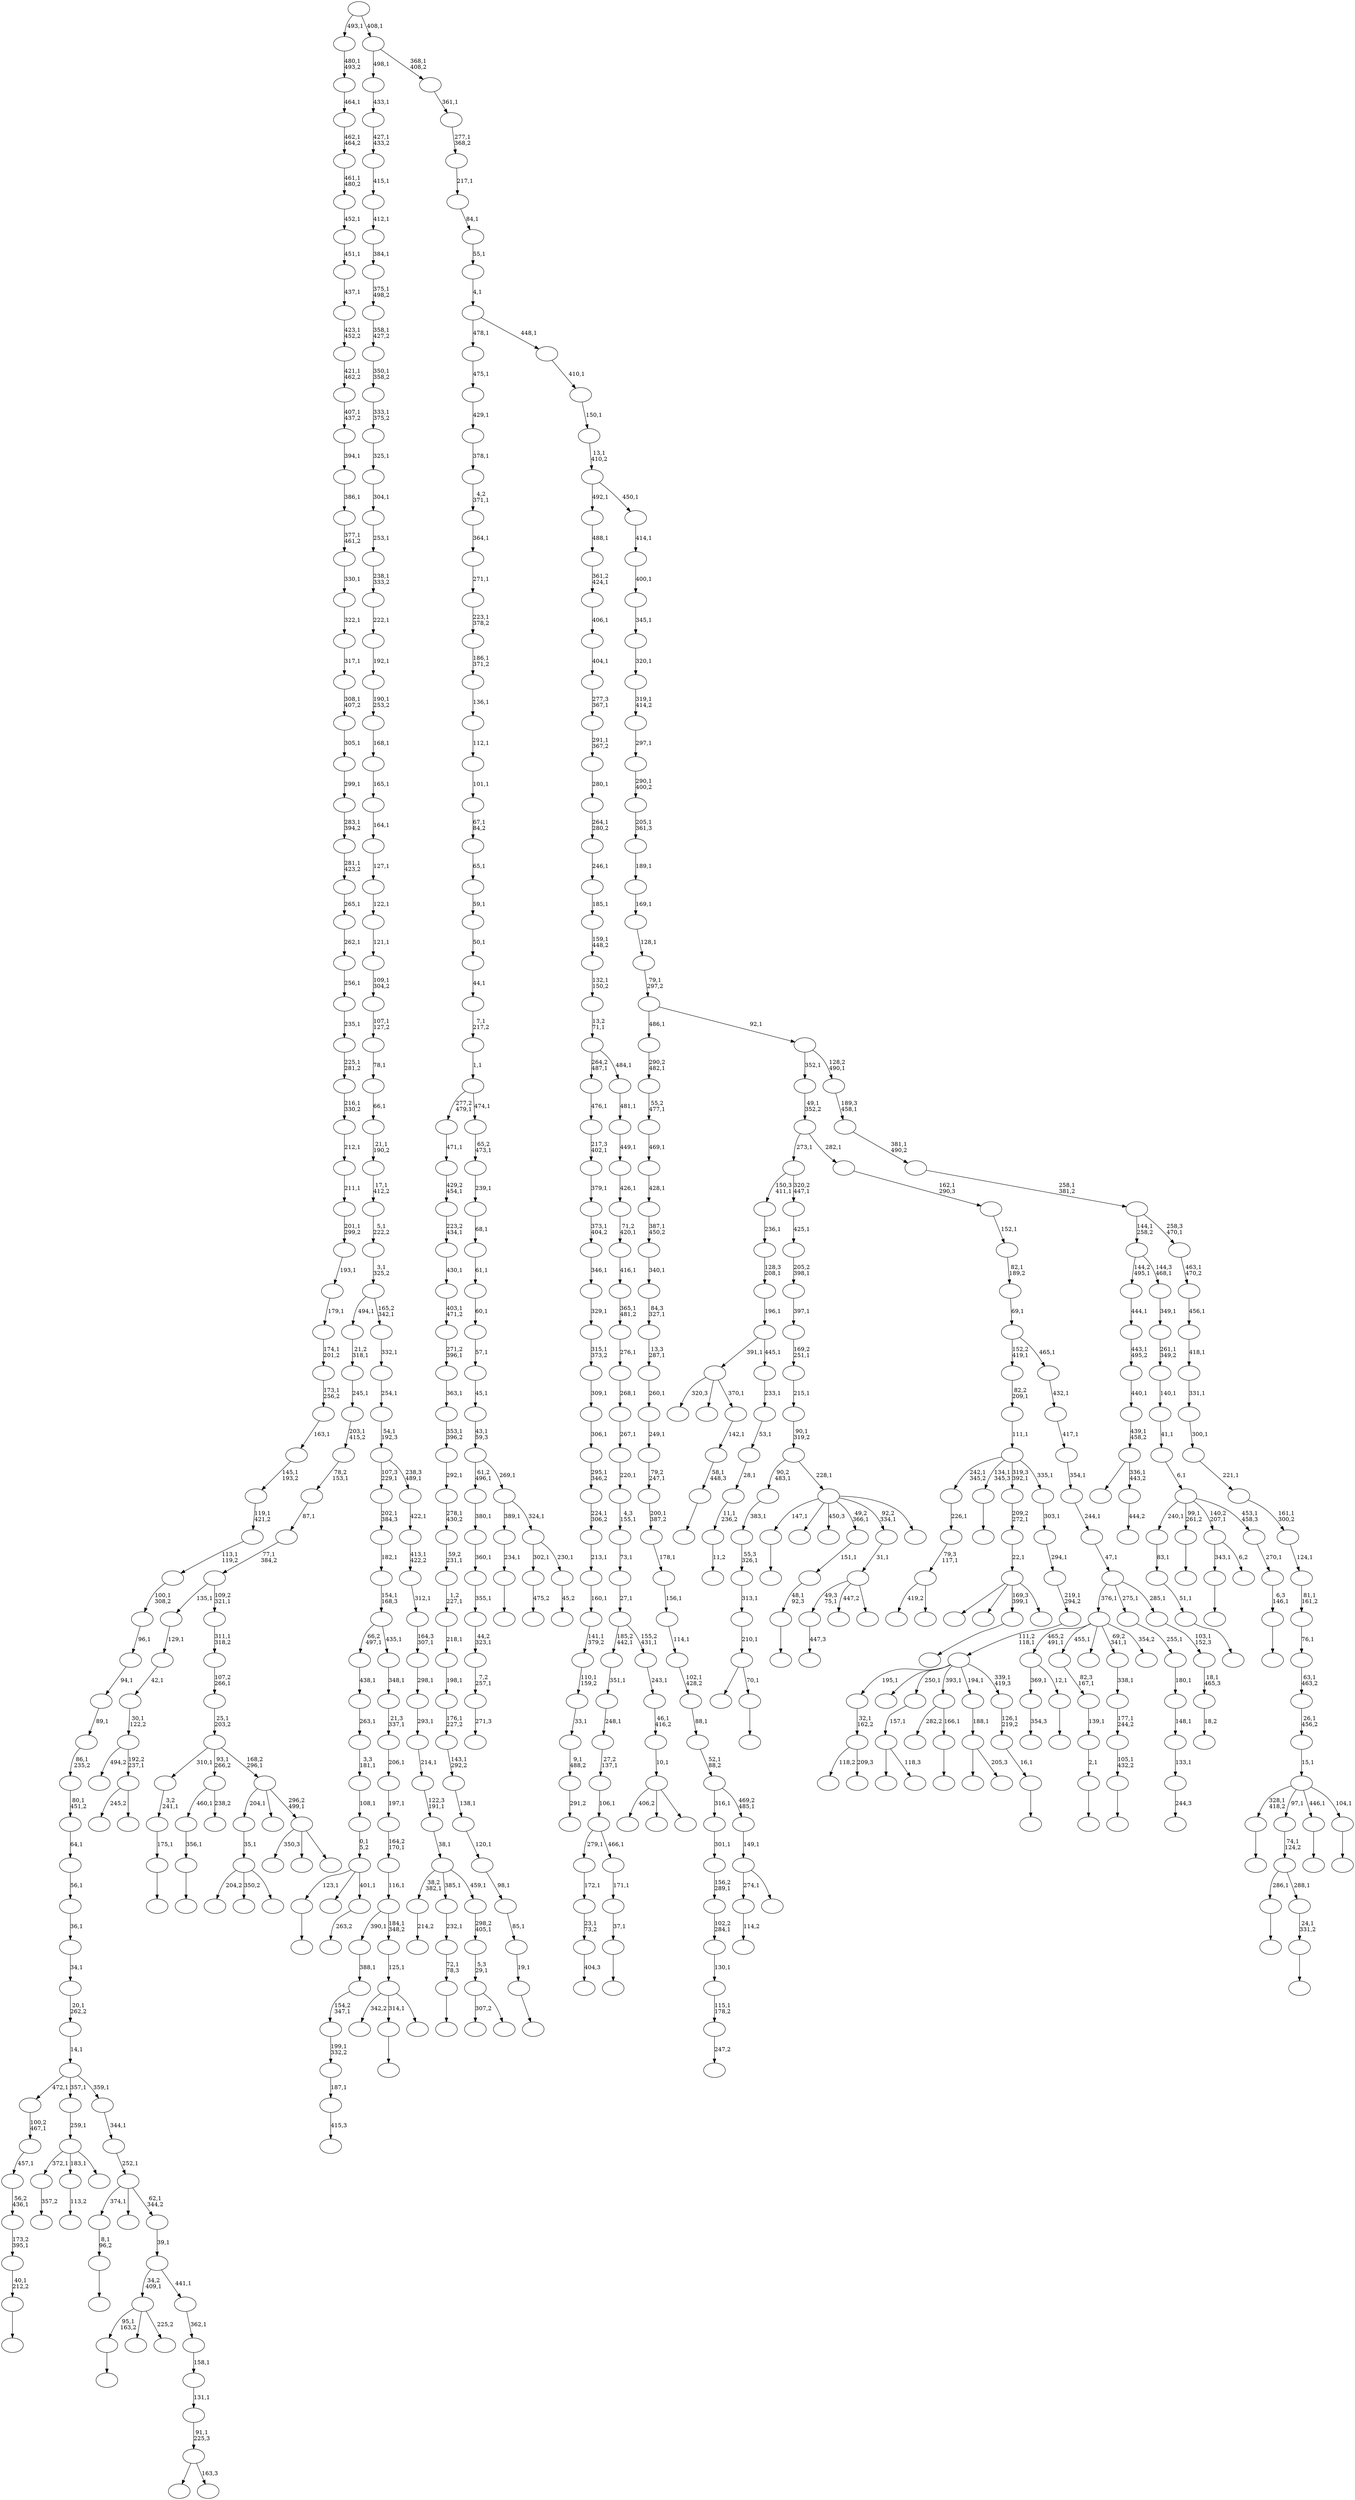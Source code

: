 digraph T {
	600 [label=""]
	599 [label=""]
	598 [label=""]
	597 [label=""]
	596 [label=""]
	595 [label=""]
	594 [label=""]
	593 [label=""]
	592 [label=""]
	591 [label=""]
	590 [label=""]
	589 [label=""]
	588 [label=""]
	587 [label=""]
	586 [label=""]
	585 [label=""]
	584 [label=""]
	583 [label=""]
	582 [label=""]
	581 [label=""]
	580 [label=""]
	579 [label=""]
	578 [label=""]
	577 [label=""]
	576 [label=""]
	575 [label=""]
	574 [label=""]
	573 [label=""]
	572 [label=""]
	571 [label=""]
	570 [label=""]
	569 [label=""]
	568 [label=""]
	567 [label=""]
	566 [label=""]
	565 [label=""]
	564 [label=""]
	563 [label=""]
	562 [label=""]
	561 [label=""]
	560 [label=""]
	559 [label=""]
	558 [label=""]
	557 [label=""]
	556 [label=""]
	555 [label=""]
	554 [label=""]
	553 [label=""]
	552 [label=""]
	551 [label=""]
	550 [label=""]
	549 [label=""]
	548 [label=""]
	547 [label=""]
	546 [label=""]
	545 [label=""]
	544 [label=""]
	543 [label=""]
	542 [label=""]
	541 [label=""]
	540 [label=""]
	539 [label=""]
	538 [label=""]
	537 [label=""]
	536 [label=""]
	535 [label=""]
	534 [label=""]
	533 [label=""]
	532 [label=""]
	531 [label=""]
	530 [label=""]
	529 [label=""]
	528 [label=""]
	527 [label=""]
	526 [label=""]
	525 [label=""]
	524 [label=""]
	523 [label=""]
	522 [label=""]
	521 [label=""]
	520 [label=""]
	519 [label=""]
	518 [label=""]
	517 [label=""]
	516 [label=""]
	515 [label=""]
	514 [label=""]
	513 [label=""]
	512 [label=""]
	511 [label=""]
	510 [label=""]
	509 [label=""]
	508 [label=""]
	507 [label=""]
	506 [label=""]
	505 [label=""]
	504 [label=""]
	503 [label=""]
	502 [label=""]
	501 [label=""]
	500 [label=""]
	499 [label=""]
	498 [label=""]
	497 [label=""]
	496 [label=""]
	495 [label=""]
	494 [label=""]
	493 [label=""]
	492 [label=""]
	491 [label=""]
	490 [label=""]
	489 [label=""]
	488 [label=""]
	487 [label=""]
	486 [label=""]
	485 [label=""]
	484 [label=""]
	483 [label=""]
	482 [label=""]
	481 [label=""]
	480 [label=""]
	479 [label=""]
	478 [label=""]
	477 [label=""]
	476 [label=""]
	475 [label=""]
	474 [label=""]
	473 [label=""]
	472 [label=""]
	471 [label=""]
	470 [label=""]
	469 [label=""]
	468 [label=""]
	467 [label=""]
	466 [label=""]
	465 [label=""]
	464 [label=""]
	463 [label=""]
	462 [label=""]
	461 [label=""]
	460 [label=""]
	459 [label=""]
	458 [label=""]
	457 [label=""]
	456 [label=""]
	455 [label=""]
	454 [label=""]
	453 [label=""]
	452 [label=""]
	451 [label=""]
	450 [label=""]
	449 [label=""]
	448 [label=""]
	447 [label=""]
	446 [label=""]
	445 [label=""]
	444 [label=""]
	443 [label=""]
	442 [label=""]
	441 [label=""]
	440 [label=""]
	439 [label=""]
	438 [label=""]
	437 [label=""]
	436 [label=""]
	435 [label=""]
	434 [label=""]
	433 [label=""]
	432 [label=""]
	431 [label=""]
	430 [label=""]
	429 [label=""]
	428 [label=""]
	427 [label=""]
	426 [label=""]
	425 [label=""]
	424 [label=""]
	423 [label=""]
	422 [label=""]
	421 [label=""]
	420 [label=""]
	419 [label=""]
	418 [label=""]
	417 [label=""]
	416 [label=""]
	415 [label=""]
	414 [label=""]
	413 [label=""]
	412 [label=""]
	411 [label=""]
	410 [label=""]
	409 [label=""]
	408 [label=""]
	407 [label=""]
	406 [label=""]
	405 [label=""]
	404 [label=""]
	403 [label=""]
	402 [label=""]
	401 [label=""]
	400 [label=""]
	399 [label=""]
	398 [label=""]
	397 [label=""]
	396 [label=""]
	395 [label=""]
	394 [label=""]
	393 [label=""]
	392 [label=""]
	391 [label=""]
	390 [label=""]
	389 [label=""]
	388 [label=""]
	387 [label=""]
	386 [label=""]
	385 [label=""]
	384 [label=""]
	383 [label=""]
	382 [label=""]
	381 [label=""]
	380 [label=""]
	379 [label=""]
	378 [label=""]
	377 [label=""]
	376 [label=""]
	375 [label=""]
	374 [label=""]
	373 [label=""]
	372 [label=""]
	371 [label=""]
	370 [label=""]
	369 [label=""]
	368 [label=""]
	367 [label=""]
	366 [label=""]
	365 [label=""]
	364 [label=""]
	363 [label=""]
	362 [label=""]
	361 [label=""]
	360 [label=""]
	359 [label=""]
	358 [label=""]
	357 [label=""]
	356 [label=""]
	355 [label=""]
	354 [label=""]
	353 [label=""]
	352 [label=""]
	351 [label=""]
	350 [label=""]
	349 [label=""]
	348 [label=""]
	347 [label=""]
	346 [label=""]
	345 [label=""]
	344 [label=""]
	343 [label=""]
	342 [label=""]
	341 [label=""]
	340 [label=""]
	339 [label=""]
	338 [label=""]
	337 [label=""]
	336 [label=""]
	335 [label=""]
	334 [label=""]
	333 [label=""]
	332 [label=""]
	331 [label=""]
	330 [label=""]
	329 [label=""]
	328 [label=""]
	327 [label=""]
	326 [label=""]
	325 [label=""]
	324 [label=""]
	323 [label=""]
	322 [label=""]
	321 [label=""]
	320 [label=""]
	319 [label=""]
	318 [label=""]
	317 [label=""]
	316 [label=""]
	315 [label=""]
	314 [label=""]
	313 [label=""]
	312 [label=""]
	311 [label=""]
	310 [label=""]
	309 [label=""]
	308 [label=""]
	307 [label=""]
	306 [label=""]
	305 [label=""]
	304 [label=""]
	303 [label=""]
	302 [label=""]
	301 [label=""]
	300 [label=""]
	299 [label=""]
	298 [label=""]
	297 [label=""]
	296 [label=""]
	295 [label=""]
	294 [label=""]
	293 [label=""]
	292 [label=""]
	291 [label=""]
	290 [label=""]
	289 [label=""]
	288 [label=""]
	287 [label=""]
	286 [label=""]
	285 [label=""]
	284 [label=""]
	283 [label=""]
	282 [label=""]
	281 [label=""]
	280 [label=""]
	279 [label=""]
	278 [label=""]
	277 [label=""]
	276 [label=""]
	275 [label=""]
	274 [label=""]
	273 [label=""]
	272 [label=""]
	271 [label=""]
	270 [label=""]
	269 [label=""]
	268 [label=""]
	267 [label=""]
	266 [label=""]
	265 [label=""]
	264 [label=""]
	263 [label=""]
	262 [label=""]
	261 [label=""]
	260 [label=""]
	259 [label=""]
	258 [label=""]
	257 [label=""]
	256 [label=""]
	255 [label=""]
	254 [label=""]
	253 [label=""]
	252 [label=""]
	251 [label=""]
	250 [label=""]
	249 [label=""]
	248 [label=""]
	247 [label=""]
	246 [label=""]
	245 [label=""]
	244 [label=""]
	243 [label=""]
	242 [label=""]
	241 [label=""]
	240 [label=""]
	239 [label=""]
	238 [label=""]
	237 [label=""]
	236 [label=""]
	235 [label=""]
	234 [label=""]
	233 [label=""]
	232 [label=""]
	231 [label=""]
	230 [label=""]
	229 [label=""]
	228 [label=""]
	227 [label=""]
	226 [label=""]
	225 [label=""]
	224 [label=""]
	223 [label=""]
	222 [label=""]
	221 [label=""]
	220 [label=""]
	219 [label=""]
	218 [label=""]
	217 [label=""]
	216 [label=""]
	215 [label=""]
	214 [label=""]
	213 [label=""]
	212 [label=""]
	211 [label=""]
	210 [label=""]
	209 [label=""]
	208 [label=""]
	207 [label=""]
	206 [label=""]
	205 [label=""]
	204 [label=""]
	203 [label=""]
	202 [label=""]
	201 [label=""]
	200 [label=""]
	199 [label=""]
	198 [label=""]
	197 [label=""]
	196 [label=""]
	195 [label=""]
	194 [label=""]
	193 [label=""]
	192 [label=""]
	191 [label=""]
	190 [label=""]
	189 [label=""]
	188 [label=""]
	187 [label=""]
	186 [label=""]
	185 [label=""]
	184 [label=""]
	183 [label=""]
	182 [label=""]
	181 [label=""]
	180 [label=""]
	179 [label=""]
	178 [label=""]
	177 [label=""]
	176 [label=""]
	175 [label=""]
	174 [label=""]
	173 [label=""]
	172 [label=""]
	171 [label=""]
	170 [label=""]
	169 [label=""]
	168 [label=""]
	167 [label=""]
	166 [label=""]
	165 [label=""]
	164 [label=""]
	163 [label=""]
	162 [label=""]
	161 [label=""]
	160 [label=""]
	159 [label=""]
	158 [label=""]
	157 [label=""]
	156 [label=""]
	155 [label=""]
	154 [label=""]
	153 [label=""]
	152 [label=""]
	151 [label=""]
	150 [label=""]
	149 [label=""]
	148 [label=""]
	147 [label=""]
	146 [label=""]
	145 [label=""]
	144 [label=""]
	143 [label=""]
	142 [label=""]
	141 [label=""]
	140 [label=""]
	139 [label=""]
	138 [label=""]
	137 [label=""]
	136 [label=""]
	135 [label=""]
	134 [label=""]
	133 [label=""]
	132 [label=""]
	131 [label=""]
	130 [label=""]
	129 [label=""]
	128 [label=""]
	127 [label=""]
	126 [label=""]
	125 [label=""]
	124 [label=""]
	123 [label=""]
	122 [label=""]
	121 [label=""]
	120 [label=""]
	119 [label=""]
	118 [label=""]
	117 [label=""]
	116 [label=""]
	115 [label=""]
	114 [label=""]
	113 [label=""]
	112 [label=""]
	111 [label=""]
	110 [label=""]
	109 [label=""]
	108 [label=""]
	107 [label=""]
	106 [label=""]
	105 [label=""]
	104 [label=""]
	103 [label=""]
	102 [label=""]
	101 [label=""]
	100 [label=""]
	99 [label=""]
	98 [label=""]
	97 [label=""]
	96 [label=""]
	95 [label=""]
	94 [label=""]
	93 [label=""]
	92 [label=""]
	91 [label=""]
	90 [label=""]
	89 [label=""]
	88 [label=""]
	87 [label=""]
	86 [label=""]
	85 [label=""]
	84 [label=""]
	83 [label=""]
	82 [label=""]
	81 [label=""]
	80 [label=""]
	79 [label=""]
	78 [label=""]
	77 [label=""]
	76 [label=""]
	75 [label=""]
	74 [label=""]
	73 [label=""]
	72 [label=""]
	71 [label=""]
	70 [label=""]
	69 [label=""]
	68 [label=""]
	67 [label=""]
	66 [label=""]
	65 [label=""]
	64 [label=""]
	63 [label=""]
	62 [label=""]
	61 [label=""]
	60 [label=""]
	59 [label=""]
	58 [label=""]
	57 [label=""]
	56 [label=""]
	55 [label=""]
	54 [label=""]
	53 [label=""]
	52 [label=""]
	51 [label=""]
	50 [label=""]
	49 [label=""]
	48 [label=""]
	47 [label=""]
	46 [label=""]
	45 [label=""]
	44 [label=""]
	43 [label=""]
	42 [label=""]
	41 [label=""]
	40 [label=""]
	39 [label=""]
	38 [label=""]
	37 [label=""]
	36 [label=""]
	35 [label=""]
	34 [label=""]
	33 [label=""]
	32 [label=""]
	31 [label=""]
	30 [label=""]
	29 [label=""]
	28 [label=""]
	27 [label=""]
	26 [label=""]
	25 [label=""]
	24 [label=""]
	23 [label=""]
	22 [label=""]
	21 [label=""]
	20 [label=""]
	19 [label=""]
	18 [label=""]
	17 [label=""]
	16 [label=""]
	15 [label=""]
	14 [label=""]
	13 [label=""]
	12 [label=""]
	11 [label=""]
	10 [label=""]
	9 [label=""]
	8 [label=""]
	7 [label=""]
	6 [label=""]
	5 [label=""]
	4 [label=""]
	3 [label=""]
	2 [label=""]
	1 [label=""]
	0 [label=""]
	599 -> 600 [label=""]
	597 -> 598 [label=""]
	595 -> 596 [label=""]
	591 -> 592 [label="447,3"]
	588 -> 589 [label=""]
	584 -> 585 [label="214,2"]
	579 -> 580 [label="357,2"]
	577 -> 578 [label=""]
	576 -> 577 [label="58,1\n448,3"]
	575 -> 576 [label="142,1"]
	574 -> 593 [label="320,3"]
	574 -> 581 [label=""]
	574 -> 575 [label="370,1"]
	572 -> 573 [label=""]
	571 -> 572 [label="8,1\n96,2"]
	568 -> 569 [label=""]
	567 -> 568 [label="175,1"]
	566 -> 567 [label="3,2\n241,1"]
	563 -> 564 [label=""]
	560 -> 561 [label="291,2"]
	559 -> 560 [label="9,1\n488,2"]
	558 -> 559 [label="33,1"]
	557 -> 558 [label="110,1\n159,2"]
	556 -> 557 [label="141,1\n379,2"]
	555 -> 556 [label="160,1"]
	554 -> 555 [label="213,1"]
	553 -> 554 [label="224,1\n306,2"]
	552 -> 553 [label="295,1\n346,2"]
	551 -> 552 [label="306,1"]
	550 -> 551 [label="309,1"]
	549 -> 550 [label="315,1\n373,2"]
	548 -> 549 [label="329,1"]
	547 -> 548 [label="346,1"]
	546 -> 547 [label="373,1\n404,2"]
	545 -> 546 [label="379,1"]
	544 -> 545 [label="217,3\n402,1"]
	543 -> 544 [label="476,1"]
	541 -> 542 [label="271,3"]
	540 -> 541 [label="7,2\n257,1"]
	539 -> 540 [label="44,2\n323,1"]
	538 -> 539 [label="355,1"]
	537 -> 538 [label="360,1"]
	536 -> 537 [label="380,1"]
	533 -> 534 [label=""]
	532 -> 533 [label="234,1"]
	530 -> 531 [label="114,2"]
	528 -> 586 [label="419,2"]
	528 -> 529 [label=""]
	527 -> 528 [label="79,3\n117,1"]
	526 -> 527 [label="226,1"]
	524 -> 525 [label="354,3"]
	522 -> 523 [label=""]
	521 -> 524 [label="369,1"]
	521 -> 522 [label="12,1"]
	517 -> 518 [label=""]
	516 -> 517 [label="24,1\n331,2"]
	515 -> 588 [label="286,1"]
	515 -> 516 [label="288,1"]
	514 -> 515 [label="74,1\n124,2"]
	511 -> 570 [label="118,2"]
	511 -> 512 [label="209,3"]
	510 -> 511 [label="32,1\n162,2"]
	507 -> 508 [label="113,2"]
	504 -> 505 [label=""]
	503 -> 504 [label="356,1"]
	500 -> 501 [label=""]
	499 -> 500 [label="51,1"]
	498 -> 499 [label="83,1"]
	495 -> 496 [label="475,2"]
	493 -> 494 [label=""]
	492 -> 493 [label="2,1"]
	491 -> 492 [label="139,1"]
	490 -> 491 [label="82,3\n167,1"]
	487 -> 488 [label=""]
	485 -> 486 [label="404,3"]
	484 -> 485 [label="23,1\n73,2"]
	483 -> 484 [label="172,1"]
	481 -> 482 [label=""]
	479 -> 520 [label="204,2"]
	479 -> 513 [label="350,2"]
	479 -> 480 [label=""]
	478 -> 479 [label="35,1"]
	476 -> 583 [label=""]
	476 -> 477 [label="118,3"]
	475 -> 476 [label="157,1"]
	473 -> 474 [label=""]
	472 -> 473 [label="72,1\n78,3"]
	471 -> 472 [label="232,1"]
	468 -> 469 [label=""]
	467 -> 468 [label="19,1"]
	466 -> 467 [label="85,1"]
	465 -> 466 [label="98,1"]
	464 -> 465 [label="120,1"]
	463 -> 464 [label="138,1"]
	462 -> 463 [label="143,1\n292,2"]
	461 -> 462 [label="176,1\n227,2"]
	460 -> 461 [label="198,1"]
	459 -> 460 [label="218,1"]
	458 -> 459 [label="1,2\n227,1"]
	457 -> 458 [label="59,2\n231,1"]
	456 -> 457 [label="278,1\n430,2"]
	455 -> 456 [label="292,1"]
	454 -> 455 [label="353,1\n396,2"]
	453 -> 454 [label="363,1"]
	452 -> 453 [label="271,2\n396,1"]
	451 -> 452 [label="403,1\n471,2"]
	450 -> 451 [label="430,1"]
	449 -> 450 [label="223,2\n434,1"]
	448 -> 449 [label="429,2\n454,1"]
	447 -> 448 [label="471,1"]
	444 -> 445 [label=""]
	441 -> 442 [label=""]
	440 -> 441 [label="40,1\n212,2"]
	439 -> 440 [label="173,2\n395,1"]
	438 -> 439 [label="56,2\n436,1"]
	437 -> 438 [label="457,1"]
	436 -> 437 [label="100,2\n467,1"]
	434 -> 590 [label="245,2"]
	434 -> 435 [label=""]
	433 -> 489 [label="494,2"]
	433 -> 434 [label="192,2\n237,1"]
	432 -> 433 [label="30,1\n122,2"]
	431 -> 432 [label="42,1"]
	430 -> 431 [label="129,1"]
	428 -> 595 [label="95,1\n163,2"]
	428 -> 562 [label=""]
	428 -> 429 [label="225,2"]
	425 -> 426 [label=""]
	423 -> 424 [label="263,2"]
	422 -> 563 [label="123,1"]
	422 -> 519 [label=""]
	422 -> 423 [label="401,1"]
	421 -> 422 [label="0,1\n5,2"]
	420 -> 421 [label="108,1"]
	419 -> 420 [label="3,3\n181,1"]
	418 -> 419 [label="263,1"]
	417 -> 418 [label="438,1"]
	414 -> 415 [label="11,2"]
	413 -> 414 [label="11,1\n236,2"]
	412 -> 413 [label="28,1"]
	411 -> 412 [label="53,1"]
	410 -> 411 [label="233,1"]
	409 -> 574 [label="391,1"]
	409 -> 410 [label="445,1"]
	408 -> 409 [label="196,1"]
	407 -> 408 [label="128,3\n208,1"]
	406 -> 407 [label="236,1"]
	404 -> 405 [label=""]
	403 -> 404 [label="37,1"]
	402 -> 403 [label="171,1"]
	401 -> 483 [label="279,1"]
	401 -> 402 [label="466,1"]
	400 -> 401 [label="106,1"]
	399 -> 400 [label="27,2\n137,1"]
	398 -> 399 [label="248,1"]
	397 -> 398 [label="351,1"]
	394 -> 395 [label=""]
	390 -> 425 [label="343,1"]
	390 -> 391 [label="6,2"]
	388 -> 389 [label=""]
	387 -> 506 [label="282,2"]
	387 -> 388 [label="166,1"]
	385 -> 386 [label="415,3"]
	384 -> 385 [label="187,1"]
	383 -> 384 [label="199,1\n332,2"]
	382 -> 383 [label="154,2\n347,1"]
	381 -> 382 [label="388,1"]
	379 -> 380 [label=""]
	378 -> 470 [label=""]
	378 -> 379 [label="70,1"]
	377 -> 378 [label="210,1"]
	376 -> 377 [label="313,1"]
	375 -> 376 [label="55,3\n326,1"]
	374 -> 375 [label="383,1"]
	372 -> 373 [label="45,2"]
	371 -> 495 [label="302,1"]
	371 -> 372 [label="230,1"]
	370 -> 532 [label="389,1"]
	370 -> 371 [label="324,1"]
	369 -> 536 [label="61,2\n496,1"]
	369 -> 370 [label="269,1"]
	368 -> 369 [label="43,1\n59,3"]
	367 -> 368 [label="45,1"]
	366 -> 367 [label="57,1"]
	365 -> 366 [label="60,1"]
	364 -> 365 [label="61,1"]
	363 -> 364 [label="68,1"]
	362 -> 363 [label="239,1"]
	361 -> 362 [label="65,2\n473,1"]
	360 -> 447 [label="277,2\n479,1"]
	360 -> 361 [label="474,1"]
	359 -> 360 [label="1,1"]
	358 -> 359 [label="7,1\n217,2"]
	357 -> 358 [label="44,1"]
	356 -> 357 [label="50,1"]
	355 -> 356 [label="59,1"]
	354 -> 355 [label="65,1"]
	353 -> 354 [label="67,1\n84,2"]
	352 -> 353 [label="101,1"]
	351 -> 352 [label="112,1"]
	350 -> 351 [label="136,1"]
	349 -> 350 [label="186,1\n371,2"]
	348 -> 349 [label="223,1\n378,2"]
	347 -> 348 [label="271,1"]
	346 -> 347 [label="364,1"]
	345 -> 346 [label="4,2\n371,1"]
	344 -> 345 [label="378,1"]
	343 -> 344 [label="429,1"]
	342 -> 343 [label="475,1"]
	339 -> 340 [label=""]
	338 -> 339 [label="48,1\n92,3"]
	337 -> 338 [label="151,1"]
	335 -> 336 [label="247,2"]
	334 -> 335 [label="115,1\n178,2"]
	333 -> 334 [label="130,1"]
	332 -> 333 [label="102,2\n284,1"]
	331 -> 332 [label="156,2\n289,1"]
	330 -> 331 [label="301,1"]
	328 -> 579 [label="372,1"]
	328 -> 507 [label="183,1"]
	328 -> 329 [label=""]
	327 -> 328 [label="259,1"]
	325 -> 446 [label="342,2"]
	325 -> 444 [label="314,1"]
	325 -> 326 [label=""]
	324 -> 325 [label="125,1"]
	323 -> 381 [label="390,1"]
	323 -> 324 [label="184,1\n348,2"]
	322 -> 323 [label="116,1"]
	321 -> 322 [label="164,2\n170,1"]
	320 -> 321 [label="197,1"]
	319 -> 320 [label="206,1"]
	318 -> 319 [label="21,3\n337,1"]
	317 -> 318 [label="348,1"]
	316 -> 417 [label="66,2\n497,1"]
	316 -> 317 [label="435,1"]
	315 -> 316 [label="154,1\n168,3"]
	314 -> 315 [label="182,1"]
	313 -> 314 [label="202,1\n384,3"]
	311 -> 312 [label=""]
	310 -> 311 [label="105,1\n432,2"]
	309 -> 310 [label="177,1\n244,2"]
	308 -> 309 [label="338,1"]
	305 -> 306 [label=""]
	303 -> 304 [label="444,2"]
	302 -> 341 [label=""]
	302 -> 303 [label="336,1\n443,2"]
	301 -> 302 [label="439,1\n458,2"]
	300 -> 301 [label="440,1"]
	299 -> 300 [label="443,1\n495,2"]
	298 -> 299 [label="444,1"]
	296 -> 503 [label="460,1"]
	296 -> 297 [label="238,2"]
	294 -> 530 [label="274,1"]
	294 -> 295 [label=""]
	293 -> 294 [label="149,1"]
	292 -> 330 [label="316,1"]
	292 -> 293 [label="469,2\n485,1"]
	291 -> 292 [label="52,1\n88,2"]
	290 -> 291 [label="88,1"]
	289 -> 290 [label="102,1\n428,2"]
	288 -> 289 [label="114,1"]
	287 -> 288 [label="156,1"]
	286 -> 287 [label="178,1"]
	285 -> 286 [label="200,1\n387,2"]
	284 -> 285 [label="79,2\n247,1"]
	283 -> 284 [label="249,1"]
	282 -> 283 [label="260,1"]
	281 -> 282 [label="13,3\n287,1"]
	280 -> 281 [label="84,3\n327,1"]
	279 -> 280 [label="340,1"]
	278 -> 279 [label="387,1\n450,2"]
	277 -> 278 [label="428,1"]
	276 -> 277 [label="469,1"]
	275 -> 276 [label="55,2\n477,1"]
	274 -> 275 [label="290,2\n482,1"]
	272 -> 427 [label="350,3"]
	272 -> 307 [label=""]
	272 -> 273 [label=""]
	271 -> 478 [label="204,1"]
	271 -> 416 [label=""]
	271 -> 272 [label="296,2\n499,1"]
	270 -> 566 [label="310,1"]
	270 -> 296 [label="93,1\n266,2"]
	270 -> 271 [label="168,2\n296,1"]
	269 -> 270 [label="25,1\n203,2"]
	268 -> 269 [label="107,2\n266,1"]
	267 -> 268 [label="311,1\n318,2"]
	266 -> 430 [label="135,1"]
	266 -> 267 [label="109,2\n321,1"]
	265 -> 266 [label="77,1\n384,2"]
	264 -> 265 [label="87,1"]
	263 -> 264 [label="78,2\n153,1"]
	262 -> 263 [label="203,1\n415,2"]
	261 -> 262 [label="245,1"]
	260 -> 261 [label="21,2\n318,1"]
	258 -> 594 [label=""]
	258 -> 393 [label=""]
	258 -> 305 [label="169,3\n399,1"]
	258 -> 259 [label=""]
	257 -> 258 [label="22,1"]
	256 -> 257 [label="209,2\n272,1"]
	254 -> 591 [label="49,3\n75,1"]
	254 -> 396 [label="447,2"]
	254 -> 255 [label=""]
	253 -> 254 [label="31,1"]
	251 -> 252 [label=""]
	250 -> 251 [label="6,3\n146,1"]
	249 -> 250 [label="270,1"]
	248 -> 498 [label="240,1"]
	248 -> 481 [label="99,1\n261,2"]
	248 -> 390 [label="140,2\n207,1"]
	248 -> 249 [label="453,1\n458,3"]
	247 -> 248 [label="6,1"]
	246 -> 247 [label="41,1"]
	245 -> 246 [label="140,1"]
	244 -> 245 [label="261,1\n349,2"]
	243 -> 244 [label="349,1"]
	242 -> 298 [label="144,2\n495,1"]
	242 -> 243 [label="144,3\n468,1"]
	240 -> 599 [label="147,1"]
	240 -> 582 [label=""]
	240 -> 565 [label="450,3"]
	240 -> 337 [label="49,2\n366,1"]
	240 -> 253 [label="92,2\n334,1"]
	240 -> 241 [label=""]
	239 -> 374 [label="90,2\n483,1"]
	239 -> 240 [label="228,1"]
	238 -> 239 [label="90,1\n319,2"]
	237 -> 238 [label="215,1"]
	236 -> 237 [label="169,2\n251,1"]
	235 -> 236 [label="397,1"]
	234 -> 235 [label="205,2\n398,1"]
	233 -> 234 [label="425,1"]
	232 -> 406 [label="150,3\n411,1"]
	232 -> 233 [label="320,2\n447,1"]
	230 -> 587 [label=""]
	230 -> 231 [label="205,3"]
	229 -> 230 [label="188,1"]
	227 -> 228 [label=""]
	226 -> 227 [label="16,1"]
	225 -> 226 [label="126,1\n219,2"]
	224 -> 510 [label="195,1"]
	224 -> 497 [label=""]
	224 -> 475 [label="250,1"]
	224 -> 387 [label="393,1"]
	224 -> 229 [label="194,1"]
	224 -> 225 [label="339,1\n419,3"]
	223 -> 224 [label="111,2\n118,1"]
	222 -> 223 [label="219,1\n294,2"]
	221 -> 222 [label="294,1"]
	220 -> 221 [label="303,1"]
	219 -> 526 [label="242,1\n345,2"]
	219 -> 487 [label="134,1\n345,3"]
	219 -> 256 [label="319,3\n392,1"]
	219 -> 220 [label="335,1"]
	218 -> 219 [label="111,1"]
	217 -> 218 [label="82,2\n209,1"]
	215 -> 521 [label="465,2\n491,1"]
	215 -> 490 [label="455,1"]
	215 -> 392 [label=""]
	215 -> 308 [label="69,2\n341,1"]
	215 -> 216 [label="354,2"]
	212 -> 213 [label="244,3"]
	211 -> 212 [label="133,1"]
	210 -> 211 [label="148,1"]
	209 -> 210 [label="180,1"]
	208 -> 209 [label="255,1"]
	206 -> 207 [label="18,2"]
	205 -> 206 [label="18,1\n465,3"]
	204 -> 205 [label="103,1\n152,3"]
	203 -> 215 [label="376,1"]
	203 -> 208 [label="275,1"]
	203 -> 204 [label="285,1"]
	202 -> 203 [label="47,1"]
	201 -> 202 [label="244,1"]
	200 -> 201 [label="354,1"]
	199 -> 200 [label="417,1"]
	198 -> 199 [label="432,1"]
	197 -> 217 [label="152,2\n419,1"]
	197 -> 198 [label="465,1"]
	196 -> 197 [label="69,1"]
	195 -> 196 [label="82,1\n189,2"]
	194 -> 195 [label="152,1"]
	193 -> 194 [label="162,1\n290,3"]
	192 -> 232 [label="273,1"]
	192 -> 193 [label="282,1"]
	191 -> 192 [label="49,1\n352,2"]
	189 -> 535 [label="406,2"]
	189 -> 502 [label=""]
	189 -> 190 [label=""]
	188 -> 189 [label="10,1"]
	187 -> 188 [label="46,1\n416,2"]
	186 -> 187 [label="243,1"]
	185 -> 397 [label="185,2\n442,1"]
	185 -> 186 [label="155,2\n431,1"]
	184 -> 185 [label="27,1"]
	183 -> 184 [label="73,1"]
	182 -> 183 [label="4,3\n155,1"]
	181 -> 182 [label="220,1"]
	180 -> 181 [label="267,1"]
	179 -> 180 [label="268,1"]
	178 -> 179 [label="276,1"]
	177 -> 178 [label="365,1\n481,2"]
	176 -> 177 [label="416,1"]
	175 -> 176 [label="71,2\n420,1"]
	174 -> 175 [label="426,1"]
	173 -> 174 [label="449,1"]
	172 -> 173 [label="481,1"]
	171 -> 543 [label="264,2\n487,1"]
	171 -> 172 [label="484,1"]
	170 -> 171 [label="13,2\n71,1"]
	169 -> 170 [label="132,1\n150,2"]
	168 -> 169 [label="159,1\n448,2"]
	167 -> 168 [label="185,1"]
	166 -> 167 [label="246,1"]
	165 -> 166 [label="264,1\n280,2"]
	164 -> 165 [label="280,1"]
	163 -> 164 [label="291,1\n367,2"]
	162 -> 163 [label="277,3\n367,1"]
	161 -> 162 [label="404,1"]
	160 -> 161 [label="406,1"]
	159 -> 160 [label="361,2\n424,1"]
	158 -> 159 [label="488,1"]
	156 -> 443 [label=""]
	156 -> 157 [label="163,3"]
	155 -> 156 [label="91,1\n225,3"]
	154 -> 155 [label="131,1"]
	153 -> 154 [label="158,1"]
	152 -> 153 [label="362,1"]
	151 -> 428 [label="34,2\n409,1"]
	151 -> 152 [label="441,1"]
	150 -> 151 [label="39,1"]
	149 -> 571 [label="374,1"]
	149 -> 214 [label=""]
	149 -> 150 [label="62,1\n344,2"]
	148 -> 149 [label="252,1"]
	147 -> 148 [label="344,1"]
	146 -> 436 [label="472,1"]
	146 -> 327 [label="357,1"]
	146 -> 147 [label="359,1"]
	145 -> 146 [label="14,1"]
	144 -> 145 [label="20,1\n262,2"]
	143 -> 144 [label="34,1"]
	142 -> 143 [label="36,1"]
	141 -> 142 [label="56,1"]
	140 -> 141 [label="64,1"]
	139 -> 140 [label="80,1\n451,2"]
	138 -> 139 [label="86,1\n235,2"]
	137 -> 138 [label="89,1"]
	136 -> 137 [label="94,1"]
	135 -> 136 [label="96,1"]
	134 -> 135 [label="100,1\n308,2"]
	133 -> 134 [label="113,1\n119,2"]
	132 -> 133 [label="119,1\n421,2"]
	131 -> 132 [label="145,1\n193,2"]
	130 -> 131 [label="163,1"]
	129 -> 130 [label="173,1\n256,2"]
	128 -> 129 [label="174,1\n201,2"]
	127 -> 128 [label="179,1"]
	126 -> 127 [label="193,1"]
	125 -> 126 [label="201,1\n299,2"]
	124 -> 125 [label="211,1"]
	123 -> 124 [label="212,1"]
	122 -> 123 [label="216,1\n330,2"]
	121 -> 122 [label="225,1\n281,2"]
	120 -> 121 [label="235,1"]
	119 -> 120 [label="256,1"]
	118 -> 119 [label="262,1"]
	117 -> 118 [label="265,1"]
	116 -> 117 [label="281,1\n423,2"]
	115 -> 116 [label="283,1\n394,2"]
	114 -> 115 [label="299,1"]
	113 -> 114 [label="305,1"]
	112 -> 113 [label="308,1\n407,2"]
	111 -> 112 [label="317,1"]
	110 -> 111 [label="322,1"]
	109 -> 110 [label="330,1"]
	108 -> 109 [label="377,1\n461,2"]
	107 -> 108 [label="386,1"]
	106 -> 107 [label="394,1"]
	105 -> 106 [label="407,1\n437,2"]
	104 -> 105 [label="421,1\n462,2"]
	103 -> 104 [label="423,1\n452,2"]
	102 -> 103 [label="437,1"]
	101 -> 102 [label="451,1"]
	100 -> 101 [label="452,1"]
	99 -> 100 [label="461,1\n480,2"]
	98 -> 99 [label="462,1\n464,2"]
	97 -> 98 [label="464,1"]
	96 -> 97 [label="480,1\n493,2"]
	94 -> 509 [label="307,2"]
	94 -> 95 [label=""]
	93 -> 94 [label="5,3\n29,1"]
	92 -> 93 [label="298,2\n405,1"]
	91 -> 584 [label="38,2\n382,1"]
	91 -> 471 [label="385,1"]
	91 -> 92 [label="459,1"]
	90 -> 91 [label="38,1"]
	89 -> 90 [label="122,3\n191,1"]
	88 -> 89 [label="214,1"]
	87 -> 88 [label="293,1"]
	86 -> 87 [label="298,1"]
	85 -> 86 [label="164,3\n307,1"]
	84 -> 85 [label="312,1"]
	83 -> 84 [label="413,1\n422,2"]
	82 -> 83 [label="422,1"]
	81 -> 313 [label="107,3\n229,1"]
	81 -> 82 [label="238,3\n489,1"]
	80 -> 81 [label="54,1\n192,3"]
	79 -> 80 [label="254,1"]
	78 -> 79 [label="332,1"]
	77 -> 260 [label="494,1"]
	77 -> 78 [label="165,2\n342,1"]
	76 -> 77 [label="3,1\n325,2"]
	75 -> 76 [label="5,1\n222,2"]
	74 -> 75 [label="17,1\n412,2"]
	73 -> 74 [label="21,1\n190,2"]
	72 -> 73 [label="66,1"]
	71 -> 72 [label="78,1"]
	70 -> 71 [label="107,1\n127,2"]
	69 -> 70 [label="109,1\n304,2"]
	68 -> 69 [label="121,1"]
	67 -> 68 [label="122,1"]
	66 -> 67 [label="127,1"]
	65 -> 66 [label="164,1"]
	64 -> 65 [label="165,1"]
	63 -> 64 [label="168,1"]
	62 -> 63 [label="190,1\n253,2"]
	61 -> 62 [label="192,1"]
	60 -> 61 [label="222,1"]
	59 -> 60 [label="238,1\n333,2"]
	58 -> 59 [label="253,1"]
	57 -> 58 [label="304,1"]
	56 -> 57 [label="325,1"]
	55 -> 56 [label="333,1\n375,2"]
	54 -> 55 [label="350,1\n358,2"]
	53 -> 54 [label="358,1\n427,2"]
	52 -> 53 [label="375,1\n498,2"]
	51 -> 52 [label="384,1"]
	50 -> 51 [label="412,1"]
	49 -> 50 [label="415,1"]
	48 -> 49 [label="427,1\n433,2"]
	47 -> 48 [label="433,1"]
	45 -> 46 [label=""]
	44 -> 597 [label="328,1\n418,2"]
	44 -> 514 [label="97,1"]
	44 -> 394 [label="446,1"]
	44 -> 45 [label="104,1"]
	43 -> 44 [label="15,1"]
	42 -> 43 [label="26,1\n456,2"]
	41 -> 42 [label="63,1\n463,2"]
	40 -> 41 [label="76,1"]
	39 -> 40 [label="81,1\n161,2"]
	38 -> 39 [label="124,1"]
	37 -> 38 [label="161,1\n300,2"]
	36 -> 37 [label="221,1"]
	35 -> 36 [label="300,1"]
	34 -> 35 [label="331,1"]
	33 -> 34 [label="418,1"]
	32 -> 33 [label="456,1"]
	31 -> 32 [label="463,1\n470,2"]
	30 -> 242 [label="144,1\n258,2"]
	30 -> 31 [label="258,3\n470,1"]
	29 -> 30 [label="258,1\n381,2"]
	28 -> 29 [label="381,1\n490,2"]
	27 -> 28 [label="189,3\n458,1"]
	26 -> 191 [label="352,1"]
	26 -> 27 [label="128,2\n490,1"]
	25 -> 274 [label="486,1"]
	25 -> 26 [label="92,1"]
	24 -> 25 [label="79,1\n297,2"]
	23 -> 24 [label="128,1"]
	22 -> 23 [label="169,1"]
	21 -> 22 [label="189,1"]
	20 -> 21 [label="205,1\n361,3"]
	19 -> 20 [label="290,1\n400,2"]
	18 -> 19 [label="297,1"]
	17 -> 18 [label="319,1\n414,2"]
	16 -> 17 [label="320,1"]
	15 -> 16 [label="345,1"]
	14 -> 15 [label="400,1"]
	13 -> 14 [label="414,1"]
	12 -> 158 [label="492,1"]
	12 -> 13 [label="450,1"]
	11 -> 12 [label="13,1\n410,2"]
	10 -> 11 [label="150,1"]
	9 -> 10 [label="410,1"]
	8 -> 342 [label="478,1"]
	8 -> 9 [label="448,1"]
	7 -> 8 [label="4,1"]
	6 -> 7 [label="55,1"]
	5 -> 6 [label="84,1"]
	4 -> 5 [label="217,1"]
	3 -> 4 [label="277,1\n368,2"]
	2 -> 3 [label="361,1"]
	1 -> 47 [label="498,1"]
	1 -> 2 [label="368,1\n408,2"]
	0 -> 96 [label="493,1"]
	0 -> 1 [label="408,1"]
}
